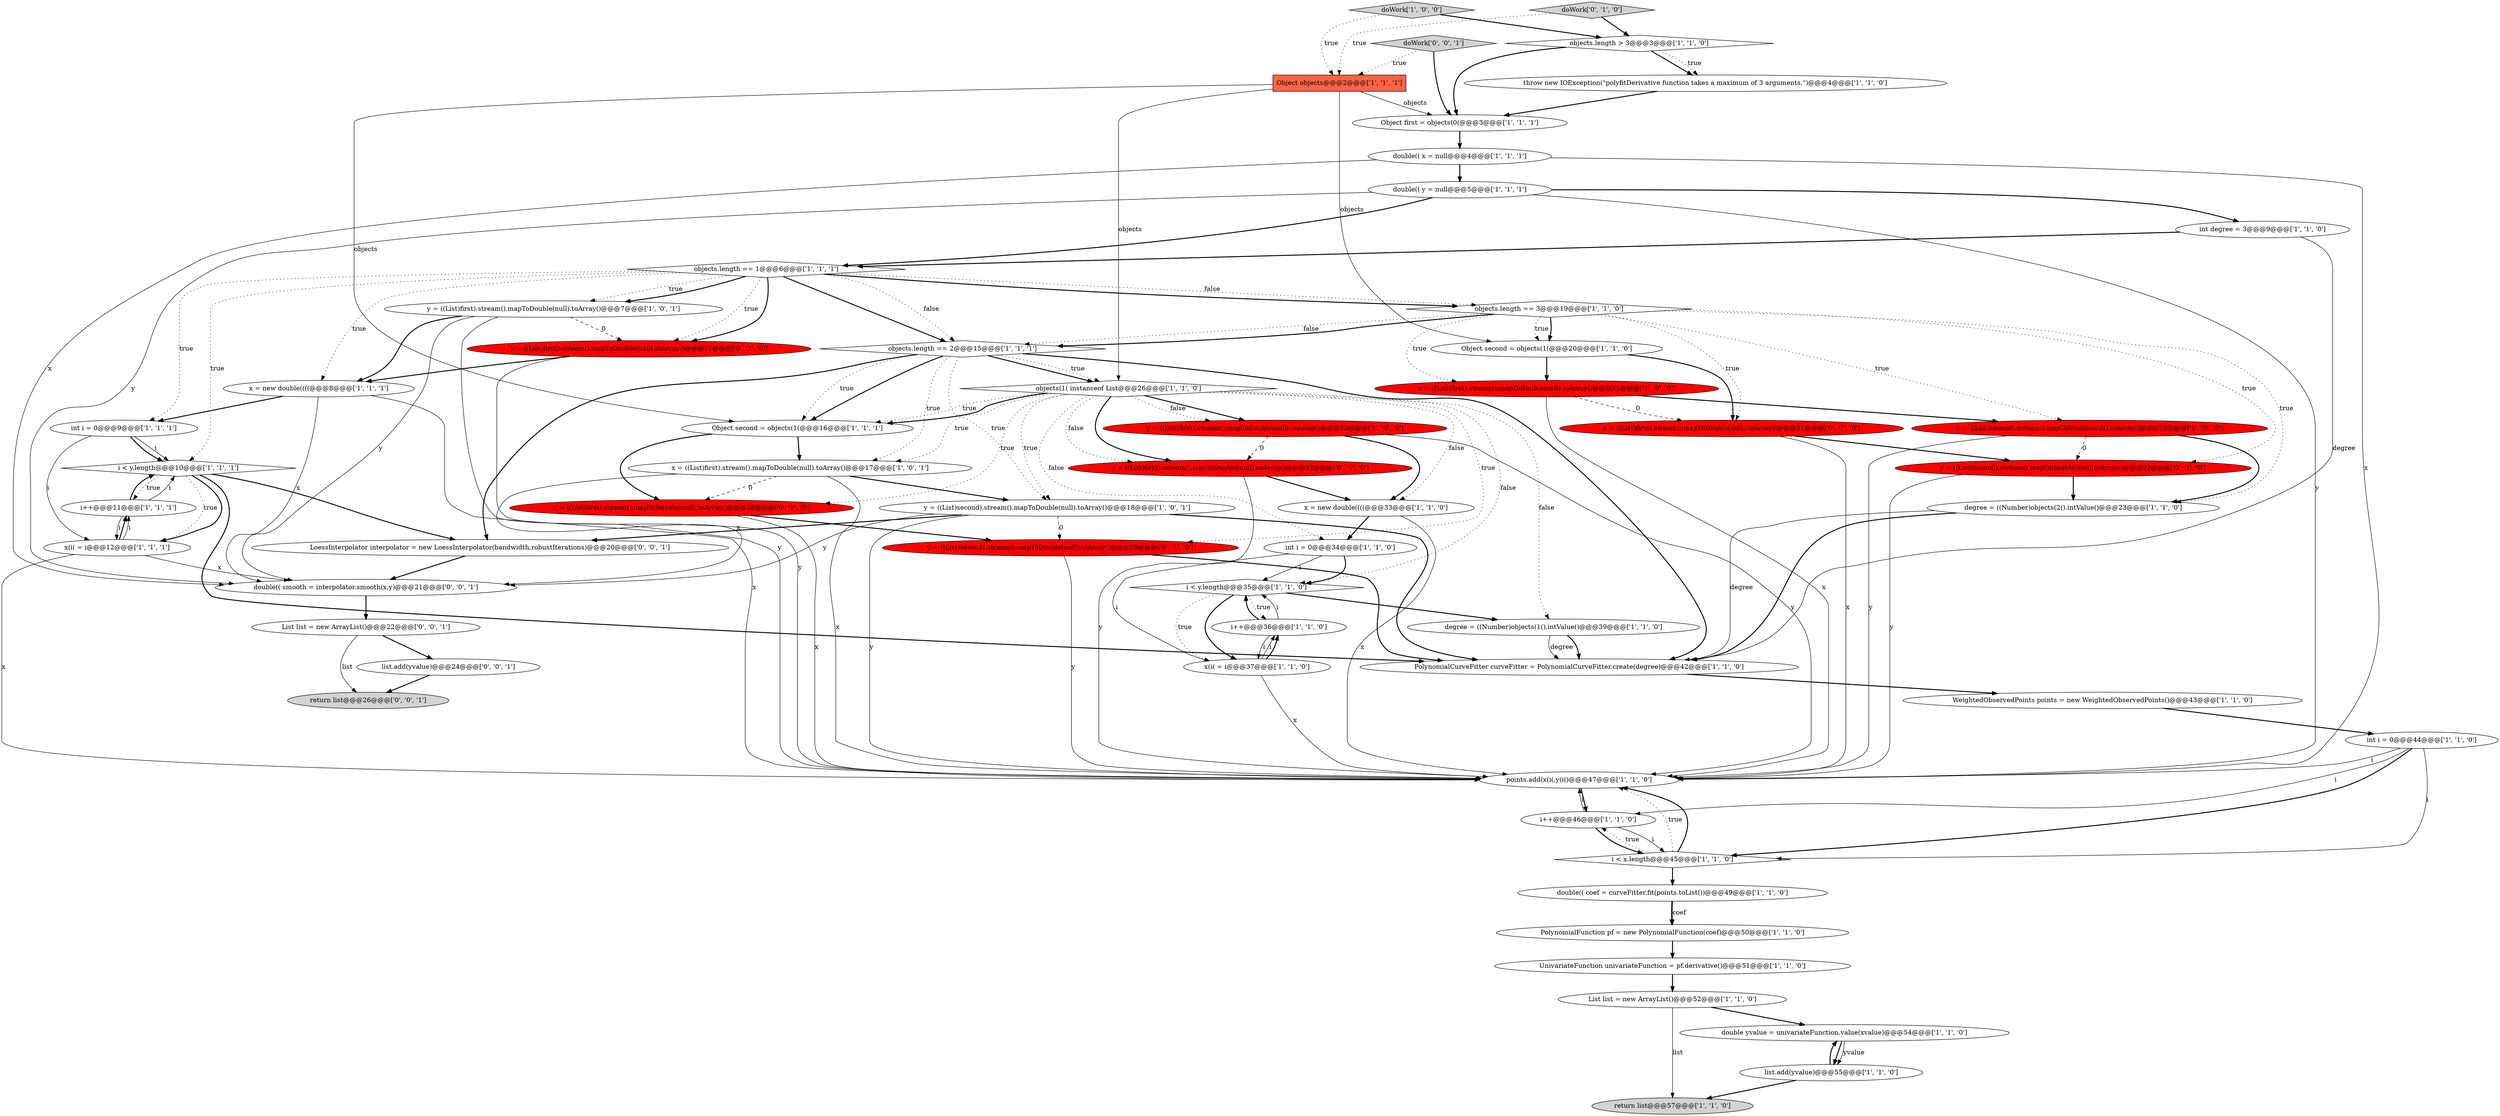 digraph {
17 [style = filled, label = "y = ((List)second).stream().mapToDouble(null).toArray()@@@22@@@['1', '0', '0']", fillcolor = red, shape = ellipse image = "AAA1AAABBB1BBB"];
5 [style = filled, label = "i < y.length@@@10@@@['1', '1', '1']", fillcolor = white, shape = diamond image = "AAA0AAABBB1BBB"];
13 [style = filled, label = "double(( x = null@@@4@@@['1', '1', '1']", fillcolor = white, shape = ellipse image = "AAA0AAABBB1BBB"];
4 [style = filled, label = "i < y.length@@@35@@@['1', '1', '0']", fillcolor = white, shape = diamond image = "AAA0AAABBB1BBB"];
22 [style = filled, label = "PolynomialCurveFitter curveFitter = PolynomialCurveFitter.create(degree)@@@42@@@['1', '1', '0']", fillcolor = white, shape = ellipse image = "AAA0AAABBB1BBB"];
50 [style = filled, label = "y = ((List)second).stream().mapToDouble(null).toArray()@@@29@@@['0', '1', '0']", fillcolor = red, shape = ellipse image = "AAA1AAABBB2BBB"];
10 [style = filled, label = "double(( y = null@@@5@@@['1', '1', '1']", fillcolor = white, shape = ellipse image = "AAA0AAABBB1BBB"];
7 [style = filled, label = "PolynomialFunction pf = new PolynomialFunction(coef)@@@50@@@['1', '1', '0']", fillcolor = white, shape = ellipse image = "AAA0AAABBB1BBB"];
20 [style = filled, label = "points.add(x(i(,y(i()@@@47@@@['1', '1', '0']", fillcolor = white, shape = ellipse image = "AAA0AAABBB1BBB"];
36 [style = filled, label = "doWork['1', '0', '0']", fillcolor = lightgray, shape = diamond image = "AAA0AAABBB1BBB"];
16 [style = filled, label = "List list = new ArrayList()@@@52@@@['1', '1', '0']", fillcolor = white, shape = ellipse image = "AAA0AAABBB1BBB"];
34 [style = filled, label = "degree = ((Number)objects(2().intValue()@@@23@@@['1', '1', '0']", fillcolor = white, shape = ellipse image = "AAA0AAABBB1BBB"];
47 [style = filled, label = "x = ((List)first).stream().mapToDouble(null).toArray()@@@21@@@['0', '1', '0']", fillcolor = red, shape = ellipse image = "AAA1AAABBB2BBB"];
8 [style = filled, label = "y = ((List)second).stream().mapToDouble(null).toArray()@@@18@@@['1', '0', '1']", fillcolor = white, shape = ellipse image = "AAA0AAABBB1BBB"];
9 [style = filled, label = "UnivariateFunction univariateFunction = pf.derivative()@@@51@@@['1', '1', '0']", fillcolor = white, shape = ellipse image = "AAA0AAABBB1BBB"];
25 [style = filled, label = "y = ((List)first).stream().mapToDouble(null).toArray()@@@32@@@['1', '0', '0']", fillcolor = red, shape = ellipse image = "AAA1AAABBB1BBB"];
40 [style = filled, label = "objects.length == 1@@@6@@@['1', '1', '1']", fillcolor = white, shape = diamond image = "AAA0AAABBB1BBB"];
49 [style = filled, label = "x = ((List)first).stream().mapToDouble(null).toArray()@@@28@@@['0', '1', '0']", fillcolor = red, shape = ellipse image = "AAA1AAABBB2BBB"];
55 [style = filled, label = "double(( smooth = interpolator.smooth(x,y)@@@21@@@['0', '0', '1']", fillcolor = white, shape = ellipse image = "AAA0AAABBB3BBB"];
32 [style = filled, label = "i++@@@36@@@['1', '1', '0']", fillcolor = white, shape = ellipse image = "AAA0AAABBB1BBB"];
0 [style = filled, label = "x = new double((((@@@8@@@['1', '1', '1']", fillcolor = white, shape = ellipse image = "AAA0AAABBB1BBB"];
37 [style = filled, label = "objects.length > 3@@@3@@@['1', '1', '0']", fillcolor = white, shape = diamond image = "AAA0AAABBB1BBB"];
23 [style = filled, label = "x = ((List)first).stream().mapToDouble(null).toArray()@@@21@@@['1', '0', '0']", fillcolor = red, shape = ellipse image = "AAA1AAABBB1BBB"];
42 [style = filled, label = "Object objects@@@2@@@['1', '1', '1']", fillcolor = tomato, shape = box image = "AAA0AAABBB1BBB"];
15 [style = filled, label = "double yvalue = univariateFunction.value(xvalue)@@@54@@@['1', '1', '0']", fillcolor = white, shape = ellipse image = "AAA0AAABBB1BBB"];
6 [style = filled, label = "i++@@@11@@@['1', '1', '1']", fillcolor = white, shape = ellipse image = "AAA0AAABBB1BBB"];
30 [style = filled, label = "Object second = objects(1(@@@20@@@['1', '1', '0']", fillcolor = white, shape = ellipse image = "AAA0AAABBB1BBB"];
44 [style = filled, label = "return list@@@57@@@['1', '1', '0']", fillcolor = lightgray, shape = ellipse image = "AAA0AAABBB1BBB"];
38 [style = filled, label = "list.add(yvalue)@@@55@@@['1', '1', '0']", fillcolor = white, shape = ellipse image = "AAA0AAABBB1BBB"];
56 [style = filled, label = "doWork['0', '0', '1']", fillcolor = lightgray, shape = diamond image = "AAA0AAABBB3BBB"];
28 [style = filled, label = "i++@@@46@@@['1', '1', '0']", fillcolor = white, shape = ellipse image = "AAA0AAABBB1BBB"];
33 [style = filled, label = "x(i( = i@@@37@@@['1', '1', '0']", fillcolor = white, shape = ellipse image = "AAA0AAABBB1BBB"];
57 [style = filled, label = "return list@@@26@@@['0', '0', '1']", fillcolor = lightgray, shape = ellipse image = "AAA0AAABBB3BBB"];
43 [style = filled, label = "objects.length == 2@@@15@@@['1', '1', '1']", fillcolor = white, shape = diamond image = "AAA0AAABBB1BBB"];
45 [style = filled, label = "y = ((List)second).stream().mapToDouble(null).toArray()@@@22@@@['0', '1', '0']", fillcolor = red, shape = ellipse image = "AAA1AAABBB2BBB"];
27 [style = filled, label = "int i = 0@@@44@@@['1', '1', '0']", fillcolor = white, shape = ellipse image = "AAA0AAABBB1BBB"];
31 [style = filled, label = "int degree = 3@@@9@@@['1', '1', '0']", fillcolor = white, shape = ellipse image = "AAA0AAABBB1BBB"];
35 [style = filled, label = "int i = 0@@@9@@@['1', '1', '1']", fillcolor = white, shape = ellipse image = "AAA0AAABBB1BBB"];
12 [style = filled, label = "objects.length == 3@@@19@@@['1', '1', '0']", fillcolor = white, shape = diamond image = "AAA0AAABBB1BBB"];
53 [style = filled, label = "List list = new ArrayList()@@@22@@@['0', '0', '1']", fillcolor = white, shape = ellipse image = "AAA0AAABBB3BBB"];
18 [style = filled, label = "double(( coef = curveFitter.fit(points.toList())@@@49@@@['1', '1', '0']", fillcolor = white, shape = ellipse image = "AAA0AAABBB1BBB"];
21 [style = filled, label = "x = new double((((@@@33@@@['1', '1', '0']", fillcolor = white, shape = ellipse image = "AAA0AAABBB1BBB"];
14 [style = filled, label = "degree = ((Number)objects(1().intValue()@@@39@@@['1', '1', '0']", fillcolor = white, shape = ellipse image = "AAA0AAABBB1BBB"];
1 [style = filled, label = "WeightedObservedPoints points = new WeightedObservedPoints()@@@43@@@['1', '1', '0']", fillcolor = white, shape = ellipse image = "AAA0AAABBB1BBB"];
26 [style = filled, label = "Object first = objects(0(@@@3@@@['1', '1', '1']", fillcolor = white, shape = ellipse image = "AAA0AAABBB1BBB"];
54 [style = filled, label = "list.add(yvalue)@@@24@@@['0', '0', '1']", fillcolor = white, shape = ellipse image = "AAA0AAABBB3BBB"];
24 [style = filled, label = "throw new IOException(\"polyfitDerivative function takes a maximum of 3 arguments.\")@@@4@@@['1', '1', '0']", fillcolor = white, shape = ellipse image = "AAA0AAABBB1BBB"];
51 [style = filled, label = "y = ((List)first).stream().mapToDouble(null).toArray()@@@11@@@['0', '1', '0']", fillcolor = red, shape = ellipse image = "AAA1AAABBB2BBB"];
48 [style = filled, label = "doWork['0', '1', '0']", fillcolor = lightgray, shape = diamond image = "AAA0AAABBB2BBB"];
41 [style = filled, label = "y = ((List)first).stream().mapToDouble(null).toArray()@@@7@@@['1', '0', '1']", fillcolor = white, shape = ellipse image = "AAA0AAABBB1BBB"];
46 [style = filled, label = "y = ((List)first).stream().mapToDouble(null).toArray()@@@32@@@['0', '1', '0']", fillcolor = red, shape = ellipse image = "AAA1AAABBB2BBB"];
39 [style = filled, label = "i < x.length@@@45@@@['1', '1', '0']", fillcolor = white, shape = diamond image = "AAA0AAABBB1BBB"];
2 [style = filled, label = "objects(1( instanceof List@@@26@@@['1', '1', '0']", fillcolor = white, shape = diamond image = "AAA0AAABBB1BBB"];
19 [style = filled, label = "Object second = objects(1(@@@16@@@['1', '1', '1']", fillcolor = white, shape = ellipse image = "AAA0AAABBB1BBB"];
52 [style = filled, label = "LoessInterpolator interpolator = new LoessInterpolator(bandwidth,robustIterations)@@@20@@@['0', '0', '1']", fillcolor = white, shape = ellipse image = "AAA0AAABBB3BBB"];
11 [style = filled, label = "x = ((List)first).stream().mapToDouble(null).toArray()@@@17@@@['1', '0', '1']", fillcolor = white, shape = ellipse image = "AAA0AAABBB1BBB"];
3 [style = filled, label = "int i = 0@@@34@@@['1', '1', '0']", fillcolor = white, shape = ellipse image = "AAA0AAABBB1BBB"];
29 [style = filled, label = "x(i( = i@@@12@@@['1', '1', '1']", fillcolor = white, shape = ellipse image = "AAA0AAABBB1BBB"];
41->0 [style = bold, label=""];
16->44 [style = solid, label="list"];
56->42 [style = dotted, label="true"];
51->20 [style = solid, label="y"];
50->22 [style = bold, label=""];
38->44 [style = bold, label=""];
40->51 [style = dotted, label="true"];
54->57 [style = bold, label=""];
1->27 [style = bold, label=""];
40->5 [style = dotted, label="true"];
27->39 [style = solid, label="i"];
19->11 [style = bold, label=""];
40->43 [style = dotted, label="false"];
31->22 [style = solid, label="degree"];
52->55 [style = bold, label=""];
53->54 [style = bold, label=""];
38->15 [style = bold, label=""];
3->4 [style = bold, label=""];
4->33 [style = dotted, label="true"];
9->16 [style = bold, label=""];
3->4 [style = solid, label="i"];
43->19 [style = bold, label=""];
2->11 [style = dotted, label="true"];
40->12 [style = dotted, label="false"];
39->18 [style = bold, label=""];
32->4 [style = solid, label="i"];
7->9 [style = bold, label=""];
49->20 [style = solid, label="x"];
29->6 [style = bold, label=""];
29->20 [style = solid, label="x"];
33->20 [style = solid, label="x"];
46->21 [style = bold, label=""];
41->20 [style = solid, label="y"];
25->20 [style = solid, label="y"];
43->8 [style = dotted, label="true"];
31->40 [style = bold, label=""];
23->17 [style = bold, label=""];
56->26 [style = bold, label=""];
32->4 [style = bold, label=""];
2->50 [style = dotted, label="true"];
5->29 [style = dotted, label="true"];
50->20 [style = solid, label="y"];
2->25 [style = bold, label=""];
2->8 [style = dotted, label="true"];
25->21 [style = bold, label=""];
12->34 [style = dotted, label="true"];
21->3 [style = bold, label=""];
40->41 [style = dotted, label="true"];
11->20 [style = solid, label="x"];
5->29 [style = bold, label=""];
15->38 [style = bold, label=""];
12->17 [style = dotted, label="true"];
48->37 [style = bold, label=""];
28->20 [style = solid, label="i"];
35->5 [style = solid, label="i"];
10->31 [style = bold, label=""];
12->23 [style = dotted, label="true"];
37->26 [style = bold, label=""];
2->49 [style = dotted, label="true"];
6->5 [style = solid, label="i"];
40->51 [style = bold, label=""];
42->26 [style = solid, label="objects"];
11->55 [style = solid, label="x"];
14->22 [style = bold, label=""];
5->6 [style = dotted, label="true"];
33->32 [style = solid, label="i"];
51->0 [style = bold, label=""];
13->20 [style = solid, label="x"];
8->55 [style = solid, label="y"];
42->19 [style = solid, label="objects"];
32->33 [style = solid, label="i"];
43->11 [style = dotted, label="true"];
2->25 [style = dotted, label="false"];
17->45 [style = dashed, label="0"];
41->51 [style = dashed, label="0"];
26->13 [style = bold, label=""];
29->55 [style = solid, label="x"];
40->35 [style = dotted, label="true"];
34->22 [style = solid, label="degree"];
8->22 [style = bold, label=""];
11->49 [style = dashed, label="0"];
10->20 [style = solid, label="y"];
35->5 [style = bold, label=""];
12->47 [style = dotted, label="true"];
17->34 [style = bold, label=""];
8->50 [style = dashed, label="0"];
43->22 [style = bold, label=""];
42->2 [style = solid, label="objects"];
42->30 [style = solid, label="objects"];
5->52 [style = bold, label=""];
11->8 [style = bold, label=""];
30->47 [style = bold, label=""];
36->37 [style = bold, label=""];
18->7 [style = bold, label=""];
4->32 [style = dotted, label="true"];
39->20 [style = dotted, label="true"];
39->20 [style = bold, label=""];
5->22 [style = bold, label=""];
53->57 [style = solid, label="list"];
2->46 [style = dotted, label="false"];
2->19 [style = dotted, label="true"];
13->10 [style = bold, label=""];
4->14 [style = bold, label=""];
37->24 [style = bold, label=""];
28->39 [style = solid, label="i"];
28->39 [style = bold, label=""];
13->55 [style = solid, label="x"];
2->3 [style = dotted, label="false"];
43->2 [style = bold, label=""];
4->33 [style = bold, label=""];
41->55 [style = solid, label="y"];
18->7 [style = solid, label="coef"];
8->52 [style = bold, label=""];
49->50 [style = bold, label=""];
24->26 [style = bold, label=""];
40->12 [style = bold, label=""];
6->5 [style = bold, label=""];
27->39 [style = bold, label=""];
2->21 [style = dotted, label="false"];
3->33 [style = solid, label="i"];
12->43 [style = dotted, label="false"];
35->29 [style = solid, label="i"];
10->40 [style = bold, label=""];
25->46 [style = dashed, label="0"];
33->32 [style = bold, label=""];
47->45 [style = bold, label=""];
2->4 [style = dotted, label="false"];
22->1 [style = bold, label=""];
40->43 [style = bold, label=""];
12->43 [style = bold, label=""];
16->15 [style = bold, label=""];
46->20 [style = solid, label="y"];
15->38 [style = solid, label="yvalue"];
2->46 [style = bold, label=""];
2->19 [style = bold, label=""];
8->20 [style = solid, label="y"];
14->22 [style = solid, label="degree"];
43->2 [style = dotted, label="true"];
2->14 [style = dotted, label="false"];
17->20 [style = solid, label="y"];
6->29 [style = solid, label="i"];
37->24 [style = dotted, label="true"];
48->42 [style = dotted, label="true"];
30->23 [style = bold, label=""];
20->28 [style = bold, label=""];
12->30 [style = bold, label=""];
36->42 [style = dotted, label="true"];
43->52 [style = bold, label=""];
23->20 [style = solid, label="x"];
21->20 [style = solid, label="x"];
40->0 [style = dotted, label="true"];
27->20 [style = solid, label="i"];
12->30 [style = dotted, label="true"];
34->22 [style = bold, label=""];
29->6 [style = solid, label="i"];
47->20 [style = solid, label="x"];
23->47 [style = dashed, label="0"];
45->20 [style = solid, label="y"];
12->45 [style = dotted, label="true"];
19->49 [style = bold, label=""];
27->28 [style = solid, label="i"];
55->53 [style = bold, label=""];
40->41 [style = bold, label=""];
0->35 [style = bold, label=""];
39->28 [style = dotted, label="true"];
0->55 [style = solid, label="x"];
10->55 [style = solid, label="y"];
43->19 [style = dotted, label="true"];
45->34 [style = bold, label=""];
0->20 [style = solid, label="x"];
}
